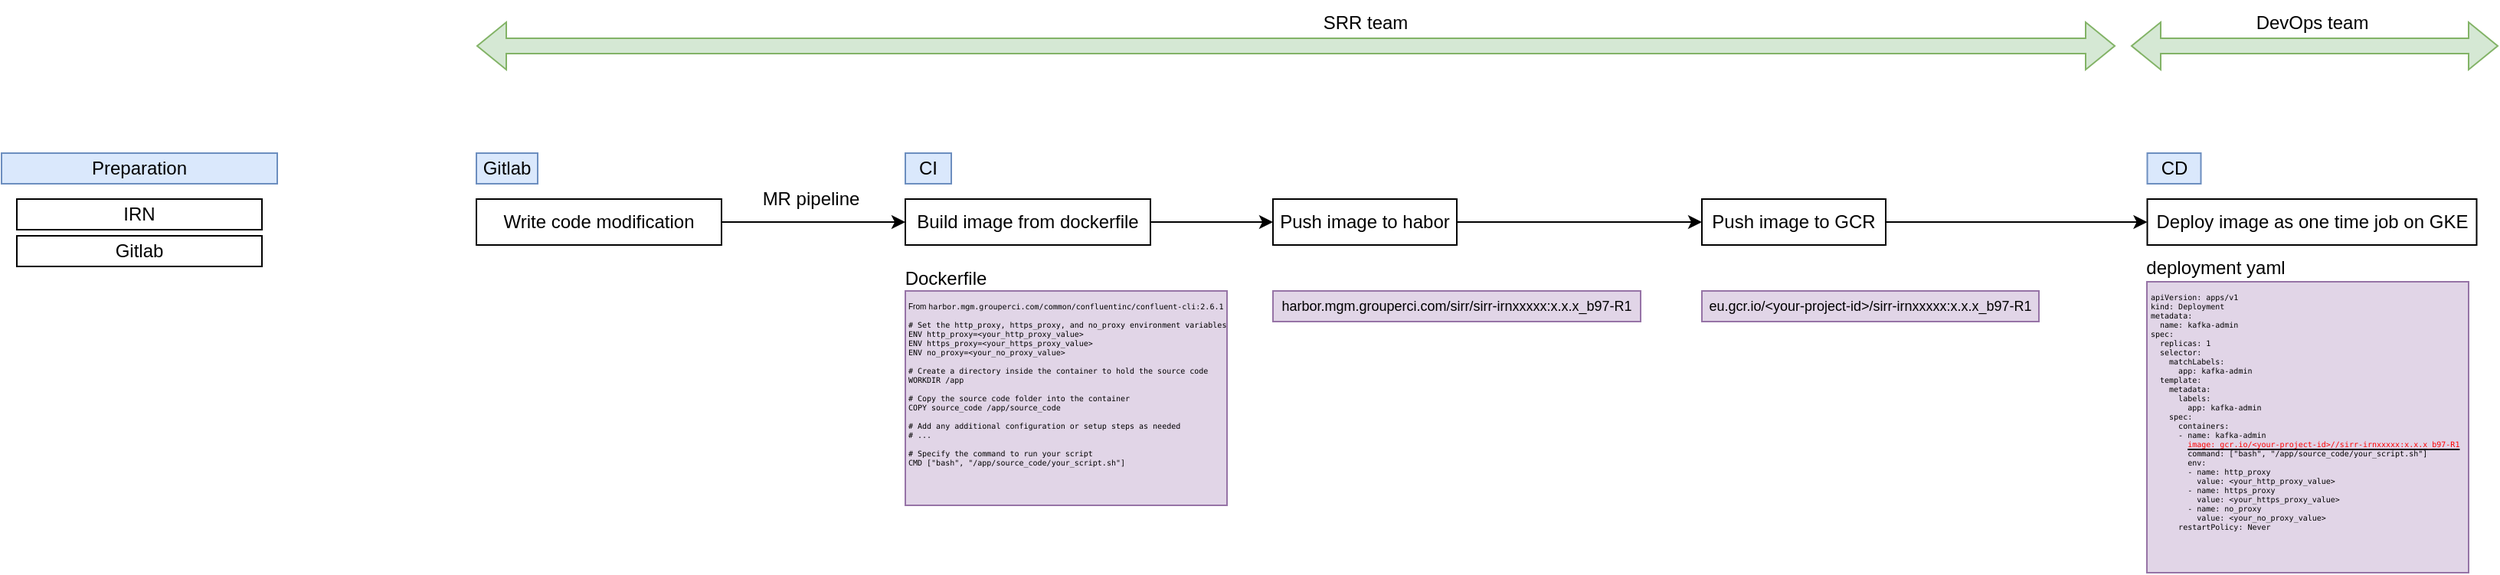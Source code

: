 <mxfile version="21.3.2" type="github">
  <diagram name="Page-1" id="FfCRoQGH_oKn72j3upOo">
    <mxGraphModel dx="2345" dy="646" grid="1" gridSize="10" guides="1" tooltips="1" connect="1" arrows="1" fold="1" page="1" pageScale="1" pageWidth="827" pageHeight="1169" math="0" shadow="0">
      <root>
        <mxCell id="0" />
        <mxCell id="1" parent="0" />
        <mxCell id="AF05VZKG7TkKXqjTwzGu-1" value="CI" style="rounded=0;whiteSpace=wrap;html=1;fillColor=#dae8fc;strokeColor=#6c8ebf;" vertex="1" parent="1">
          <mxGeometry x="40" y="120" width="30" height="20" as="geometry" />
        </mxCell>
        <mxCell id="AF05VZKG7TkKXqjTwzGu-2" value="Deploy image as one time job on GKE" style="rounded=0;whiteSpace=wrap;html=1;" vertex="1" parent="1">
          <mxGeometry x="850.75" y="150" width="215" height="30" as="geometry" />
        </mxCell>
        <mxCell id="AF05VZKG7TkKXqjTwzGu-7" style="edgeStyle=orthogonalEdgeStyle;rounded=0;orthogonalLoop=1;jettySize=auto;html=1;entryX=0;entryY=0.5;entryDx=0;entryDy=0;" edge="1" parent="1" source="AF05VZKG7TkKXqjTwzGu-3" target="AF05VZKG7TkKXqjTwzGu-4">
          <mxGeometry relative="1" as="geometry" />
        </mxCell>
        <mxCell id="AF05VZKG7TkKXqjTwzGu-3" value="Build image from dockerfile" style="rounded=0;whiteSpace=wrap;html=1;" vertex="1" parent="1">
          <mxGeometry x="40" y="150" width="160" height="30" as="geometry" />
        </mxCell>
        <mxCell id="AF05VZKG7TkKXqjTwzGu-8" style="edgeStyle=orthogonalEdgeStyle;rounded=0;orthogonalLoop=1;jettySize=auto;html=1;entryX=0;entryY=0.5;entryDx=0;entryDy=0;" edge="1" parent="1" source="AF05VZKG7TkKXqjTwzGu-4" target="AF05VZKG7TkKXqjTwzGu-5">
          <mxGeometry relative="1" as="geometry" />
        </mxCell>
        <mxCell id="AF05VZKG7TkKXqjTwzGu-4" value="Push image to habor" style="rounded=0;whiteSpace=wrap;html=1;" vertex="1" parent="1">
          <mxGeometry x="280" y="150" width="120" height="30" as="geometry" />
        </mxCell>
        <mxCell id="AF05VZKG7TkKXqjTwzGu-22" style="edgeStyle=orthogonalEdgeStyle;rounded=0;orthogonalLoop=1;jettySize=auto;html=1;entryX=0;entryY=0.5;entryDx=0;entryDy=0;" edge="1" parent="1" source="AF05VZKG7TkKXqjTwzGu-5" target="AF05VZKG7TkKXqjTwzGu-2">
          <mxGeometry relative="1" as="geometry" />
        </mxCell>
        <mxCell id="AF05VZKG7TkKXqjTwzGu-5" value="Push image to GCR" style="rounded=0;whiteSpace=wrap;html=1;" vertex="1" parent="1">
          <mxGeometry x="560" y="150" width="120" height="30" as="geometry" />
        </mxCell>
        <mxCell id="AF05VZKG7TkKXqjTwzGu-6" value="CD" style="rounded=0;whiteSpace=wrap;html=1;fillColor=#dae8fc;strokeColor=#6c8ebf;" vertex="1" parent="1">
          <mxGeometry x="850.75" y="120" width="35" height="20" as="geometry" />
        </mxCell>
        <mxCell id="AF05VZKG7TkKXqjTwzGu-9" value="From&amp;nbsp;&lt;code style=&quot;font-size: 5px;&quot;&gt;harbor.mgm.grouperci.com/common/confluentinc/confluent-cli:2.6.1&lt;br style=&quot;font-size: 5px;&quot;&gt;&lt;br style=&quot;font-size: 5px;&quot;&gt;# Set the http_proxy, https_proxy, and no_proxy environment variables&lt;br style=&quot;font-size: 5px;&quot;&gt;ENV http_proxy=&amp;lt;your_http_proxy_value&amp;gt;&lt;br style=&quot;font-size: 5px;&quot;&gt;ENV https_proxy=&amp;lt;your_https_proxy_value&amp;gt;&lt;br style=&quot;font-size: 5px;&quot;&gt;ENV no_proxy=&amp;lt;your_no_proxy_value&amp;gt;&lt;br style=&quot;font-size: 5px;&quot;&gt;&lt;br style=&quot;font-size: 5px;&quot;&gt;# Create a directory inside the container to hold the source code&lt;br style=&quot;font-size: 5px;&quot;&gt;WORKDIR /app&lt;br style=&quot;font-size: 5px;&quot;&gt;&lt;br style=&quot;font-size: 5px;&quot;&gt;# Copy the source code folder into the container&lt;br style=&quot;font-size: 5px;&quot;&gt;COPY source_code /app/source_code&lt;br style=&quot;font-size: 5px;&quot;&gt;&lt;br style=&quot;font-size: 5px;&quot;&gt;# Add any additional configuration or setup steps as needed&lt;br style=&quot;font-size: 5px;&quot;&gt;# ...&lt;br style=&quot;font-size: 5px;&quot;&gt;&lt;br style=&quot;font-size: 5px;&quot;&gt;# Specify the command to run your script&lt;br style=&quot;font-size: 5px;&quot;&gt;CMD [&quot;bash&quot;, &quot;/app/source_code/your_script.sh&quot;]&lt;br style=&quot;font-size: 5px;&quot;&gt;&lt;br style=&quot;font-size: 5px;&quot;&gt;&lt;br style=&quot;font-size: 5px;&quot;&gt;&lt;br style=&quot;font-size: 5px;&quot;&gt;&lt;br style=&quot;font-size: 5px;&quot;&gt;&lt;br style=&quot;font-size: 5px;&quot;&gt;&lt;br style=&quot;font-size: 5px;&quot;&gt;&lt;/code&gt;" style="rounded=0;whiteSpace=wrap;html=1;verticalAlign=top;align=left;fontSize=5;fillColor=#e1d5e7;strokeColor=#9673a6;" vertex="1" parent="1">
          <mxGeometry x="40" y="210" width="210" height="140" as="geometry" />
        </mxCell>
        <mxCell id="AF05VZKG7TkKXqjTwzGu-10" value="harbor.mgm.grouperci.com/sirr/sirr-irnxxxxx:x.x.x_b97-R1" style="rounded=0;whiteSpace=wrap;html=1;fontSize=9;fillColor=#e1d5e7;strokeColor=#9673a6;" vertex="1" parent="1">
          <mxGeometry x="280" y="210" width="240" height="20" as="geometry" />
        </mxCell>
        <mxCell id="AF05VZKG7TkKXqjTwzGu-14" style="edgeStyle=orthogonalEdgeStyle;rounded=0;orthogonalLoop=1;jettySize=auto;html=1;entryX=0;entryY=0.5;entryDx=0;entryDy=0;" edge="1" parent="1" source="AF05VZKG7TkKXqjTwzGu-12" target="AF05VZKG7TkKXqjTwzGu-3">
          <mxGeometry relative="1" as="geometry" />
        </mxCell>
        <mxCell id="AF05VZKG7TkKXqjTwzGu-12" value="Write code modification" style="rounded=0;whiteSpace=wrap;html=1;" vertex="1" parent="1">
          <mxGeometry x="-240" y="150" width="160" height="30" as="geometry" />
        </mxCell>
        <mxCell id="AF05VZKG7TkKXqjTwzGu-13" value="Gitlab" style="rounded=0;whiteSpace=wrap;html=1;fillColor=#dae8fc;strokeColor=#6c8ebf;" vertex="1" parent="1">
          <mxGeometry x="-240" y="120" width="40" height="20" as="geometry" />
        </mxCell>
        <mxCell id="AF05VZKG7TkKXqjTwzGu-15" value="MR pipeline" style="text;html=1;align=center;verticalAlign=middle;resizable=0;points=[];autosize=1;strokeColor=none;fillColor=none;" vertex="1" parent="1">
          <mxGeometry x="-67" y="135" width="90" height="30" as="geometry" />
        </mxCell>
        <mxCell id="AF05VZKG7TkKXqjTwzGu-16" value="eu.gcr.io/&amp;lt;your-project-id&amp;gt;/sirr-irnxxxxx:x.x.x_b97-R1" style="rounded=0;whiteSpace=wrap;html=1;fontSize=9;fillColor=#e1d5e7;strokeColor=#9673a6;" vertex="1" parent="1">
          <mxGeometry x="560" y="210" width="220" height="20" as="geometry" />
        </mxCell>
        <mxCell id="AF05VZKG7TkKXqjTwzGu-18" value="&lt;code style=&quot;&quot;&gt;&lt;div style=&quot;&quot;&gt;&lt;div&gt;apiVersion: apps/v1&lt;/div&gt;&lt;div&gt;kind: Deployment&lt;/div&gt;&lt;div&gt;metadata:&lt;/div&gt;&lt;div&gt;&amp;nbsp; name: kafka-admin&lt;/div&gt;&lt;div&gt;spec:&lt;/div&gt;&lt;div&gt;&amp;nbsp; replicas: 1&lt;/div&gt;&lt;div&gt;&amp;nbsp; selector:&lt;/div&gt;&lt;div&gt;&amp;nbsp; &amp;nbsp; matchLabels:&lt;/div&gt;&lt;div&gt;&amp;nbsp; &amp;nbsp; &amp;nbsp; app: kafka-admin&lt;/div&gt;&lt;div&gt;&amp;nbsp; template:&lt;/div&gt;&lt;div&gt;&amp;nbsp; &amp;nbsp; metadata:&lt;/div&gt;&lt;div&gt;&amp;nbsp; &amp;nbsp; &amp;nbsp; labels:&lt;/div&gt;&lt;div&gt;&amp;nbsp; &amp;nbsp; &amp;nbsp; &amp;nbsp; app: kafka-admin&lt;/div&gt;&lt;div&gt;&amp;nbsp; &amp;nbsp; spec:&lt;/div&gt;&lt;div&gt;&amp;nbsp; &amp;nbsp; &amp;nbsp; containers:&lt;/div&gt;&lt;div&gt;&amp;nbsp; &amp;nbsp; &amp;nbsp; - name: kafka-admin&lt;/div&gt;&lt;div&gt;&amp;nbsp; &amp;nbsp; &amp;nbsp; &amp;nbsp; &lt;u&gt;&lt;font color=&quot;#ff0000&quot;&gt;image: gcr.io/&amp;lt;your-project-id&amp;gt;//sirr-irnxxxxx:x.x.x_b97-R1&lt;/font&gt;&lt;/u&gt;&lt;/div&gt;&lt;div&gt;&amp;nbsp; &amp;nbsp; &amp;nbsp; &amp;nbsp; command: [&quot;bash&quot;, &quot;/app/source_code/your_script.sh&quot;]&lt;/div&gt;&lt;div&gt;&amp;nbsp; &amp;nbsp; &amp;nbsp; &amp;nbsp; env:&lt;/div&gt;&lt;div&gt;&amp;nbsp; &amp;nbsp; &amp;nbsp; &amp;nbsp; - name: http_proxy&lt;/div&gt;&lt;div&gt;&amp;nbsp; &amp;nbsp; &amp;nbsp; &amp;nbsp; &amp;nbsp; value: &amp;lt;your_http_proxy_value&amp;gt;&lt;/div&gt;&lt;div&gt;&amp;nbsp; &amp;nbsp; &amp;nbsp; &amp;nbsp; - name: https_proxy&lt;/div&gt;&lt;div&gt;&amp;nbsp; &amp;nbsp; &amp;nbsp; &amp;nbsp; &amp;nbsp; value: &amp;lt;your_https_proxy_value&amp;gt;&lt;/div&gt;&lt;div&gt;&amp;nbsp; &amp;nbsp; &amp;nbsp; &amp;nbsp; - name: no_proxy&lt;/div&gt;&lt;div&gt;&amp;nbsp; &amp;nbsp; &amp;nbsp; &amp;nbsp; &amp;nbsp; value: &amp;lt;your_no_proxy_value&amp;gt;&lt;/div&gt;&lt;div&gt;&amp;nbsp; &amp;nbsp; &amp;nbsp; restartPolicy: Never&lt;/div&gt;&lt;div&gt;&lt;br&gt;&lt;/div&gt;&lt;/div&gt;&lt;/code&gt;" style="rounded=0;whiteSpace=wrap;html=1;verticalAlign=top;align=left;fontSize=5;fillColor=#e1d5e7;strokeColor=#9673a6;" vertex="1" parent="1">
          <mxGeometry x="850.5" y="204" width="210" height="190" as="geometry" />
        </mxCell>
        <mxCell id="AF05VZKG7TkKXqjTwzGu-19" value="Dockerfile" style="text;html=1;align=center;verticalAlign=middle;resizable=0;points=[];autosize=1;strokeColor=none;fillColor=none;" vertex="1" parent="1">
          <mxGeometry x="26" y="187" width="80" height="30" as="geometry" />
        </mxCell>
        <mxCell id="AF05VZKG7TkKXqjTwzGu-20" value="deployment yaml" style="text;html=1;align=center;verticalAlign=middle;resizable=0;points=[];autosize=1;strokeColor=none;fillColor=none;" vertex="1" parent="1">
          <mxGeometry x="840" y="180" width="110" height="30" as="geometry" />
        </mxCell>
        <mxCell id="AF05VZKG7TkKXqjTwzGu-23" value="" style="shape=flexArrow;endArrow=classic;startArrow=classic;html=1;rounded=0;fillColor=#d5e8d4;strokeColor=#82b366;" edge="1" parent="1">
          <mxGeometry width="100" height="100" relative="1" as="geometry">
            <mxPoint x="-240" y="50" as="sourcePoint" />
            <mxPoint x="830" y="50" as="targetPoint" />
          </mxGeometry>
        </mxCell>
        <mxCell id="AF05VZKG7TkKXqjTwzGu-24" value="" style="shape=flexArrow;endArrow=classic;startArrow=classic;html=1;rounded=0;fillColor=#d5e8d4;strokeColor=#82b366;" edge="1" parent="1">
          <mxGeometry width="100" height="100" relative="1" as="geometry">
            <mxPoint x="840" y="50" as="sourcePoint" />
            <mxPoint x="1080" y="50" as="targetPoint" />
          </mxGeometry>
        </mxCell>
        <mxCell id="AF05VZKG7TkKXqjTwzGu-25" value="DevOps team" style="text;html=1;align=center;verticalAlign=middle;resizable=0;points=[];autosize=1;strokeColor=none;fillColor=none;" vertex="1" parent="1">
          <mxGeometry x="908.25" y="20" width="100" height="30" as="geometry" />
        </mxCell>
        <mxCell id="AF05VZKG7TkKXqjTwzGu-26" value="SRR team" style="text;html=1;align=center;verticalAlign=middle;resizable=0;points=[];autosize=1;strokeColor=none;fillColor=none;" vertex="1" parent="1">
          <mxGeometry x="300" y="20" width="80" height="30" as="geometry" />
        </mxCell>
        <mxCell id="AF05VZKG7TkKXqjTwzGu-28" value="IRN" style="rounded=0;whiteSpace=wrap;html=1;" vertex="1" parent="1">
          <mxGeometry x="-540" y="150" width="160" height="20" as="geometry" />
        </mxCell>
        <mxCell id="AF05VZKG7TkKXqjTwzGu-29" value="Preparation" style="rounded=0;whiteSpace=wrap;html=1;fillColor=#dae8fc;strokeColor=#6c8ebf;" vertex="1" parent="1">
          <mxGeometry x="-550" y="120" width="180" height="20" as="geometry" />
        </mxCell>
        <mxCell id="AF05VZKG7TkKXqjTwzGu-30" value="Gitlab" style="rounded=0;whiteSpace=wrap;html=1;" vertex="1" parent="1">
          <mxGeometry x="-540" y="174" width="160" height="20" as="geometry" />
        </mxCell>
      </root>
    </mxGraphModel>
  </diagram>
</mxfile>
